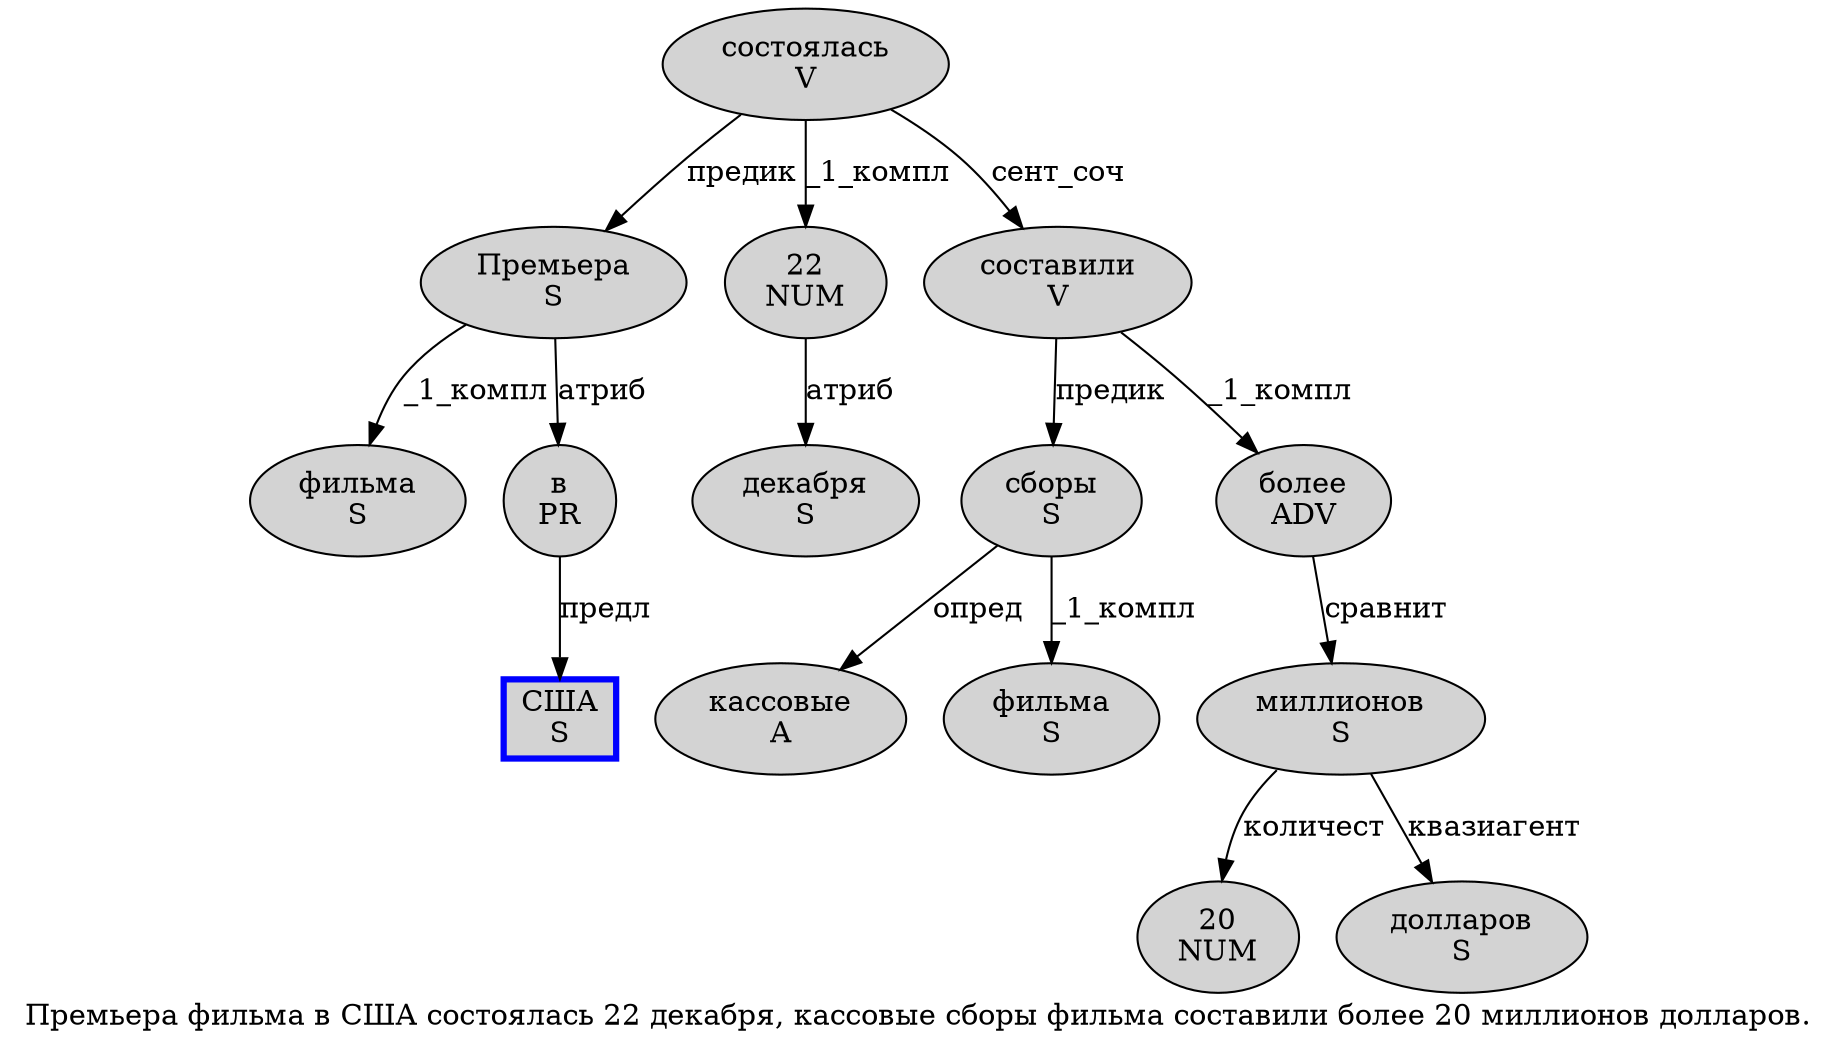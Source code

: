 digraph SENTENCE_1637 {
	graph [label="Премьера фильма в США состоялась 22 декабря, кассовые сборы фильма составили более 20 миллионов долларов."]
	node [style=filled]
		0 [label="Премьера
S" color="" fillcolor=lightgray penwidth=1 shape=ellipse]
		1 [label="фильма
S" color="" fillcolor=lightgray penwidth=1 shape=ellipse]
		2 [label="в
PR" color="" fillcolor=lightgray penwidth=1 shape=ellipse]
		3 [label="США
S" color=blue fillcolor=lightgray penwidth=3 shape=box]
		4 [label="состоялась
V" color="" fillcolor=lightgray penwidth=1 shape=ellipse]
		5 [label="22
NUM" color="" fillcolor=lightgray penwidth=1 shape=ellipse]
		6 [label="декабря
S" color="" fillcolor=lightgray penwidth=1 shape=ellipse]
		8 [label="кассовые
A" color="" fillcolor=lightgray penwidth=1 shape=ellipse]
		9 [label="сборы
S" color="" fillcolor=lightgray penwidth=1 shape=ellipse]
		10 [label="фильма
S" color="" fillcolor=lightgray penwidth=1 shape=ellipse]
		11 [label="составили
V" color="" fillcolor=lightgray penwidth=1 shape=ellipse]
		12 [label="более
ADV" color="" fillcolor=lightgray penwidth=1 shape=ellipse]
		13 [label="20
NUM" color="" fillcolor=lightgray penwidth=1 shape=ellipse]
		14 [label="миллионов
S" color="" fillcolor=lightgray penwidth=1 shape=ellipse]
		15 [label="долларов
S" color="" fillcolor=lightgray penwidth=1 shape=ellipse]
			0 -> 1 [label="_1_компл"]
			0 -> 2 [label="атриб"]
			2 -> 3 [label="предл"]
			12 -> 14 [label="сравнит"]
			9 -> 8 [label="опред"]
			9 -> 10 [label="_1_компл"]
			11 -> 9 [label="предик"]
			11 -> 12 [label="_1_компл"]
			14 -> 13 [label="количест"]
			14 -> 15 [label="квазиагент"]
			4 -> 0 [label="предик"]
			4 -> 5 [label="_1_компл"]
			4 -> 11 [label="сент_соч"]
			5 -> 6 [label="атриб"]
}